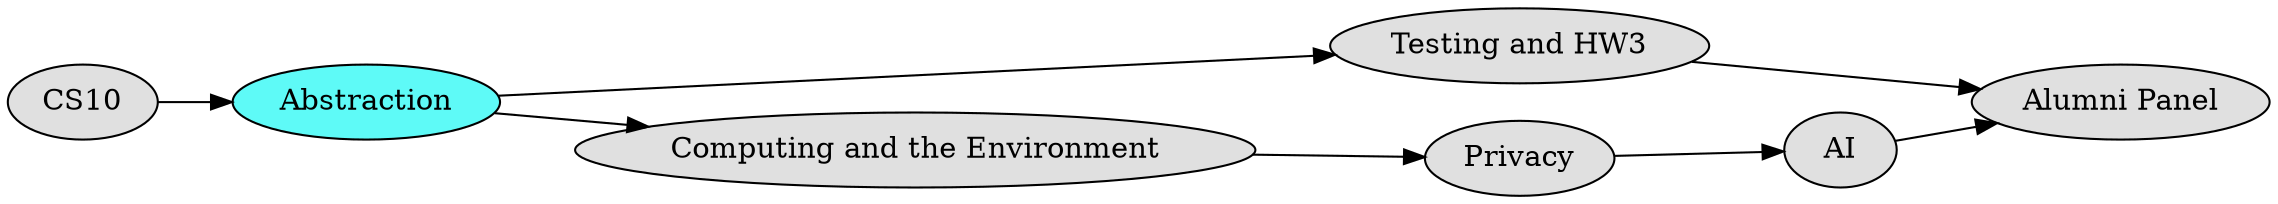 digraph G {
	rankdir = LR
	node0[label = "CS10", shape = ellipse, style = filled, fillcolor = "#e0e0e0"];
	node1[label = "Abstraction", shape = ellipse, style = filled, fillcolor = "#5efaf7"];
	node2[label = "Testing and HW3", shape = ellipse, style = filled, fillcolor = "#e0e0e0"];
	node3[label = "Computing and the Environment", shape = ellipse, style = filled, fillcolor = "#e0e0e0"];
	node4[label = "Privacy", shape = ellipse, style = filled, fillcolor = "#e0e0e0"];
	node5[label = "AI", shape = ellipse, style = filled, fillcolor = "#e0e0e0"];
	node6[label = "Alumni Panel", shape = ellipse, style = filled, fillcolor = "#e0e0e0"];
	node1 -> node2;
	node1 -> node3;
	node3 -> node4;
	node4 -> node5;
	node2 -> node6;
	node5 -> node6;
	node0 -> node1;
}
